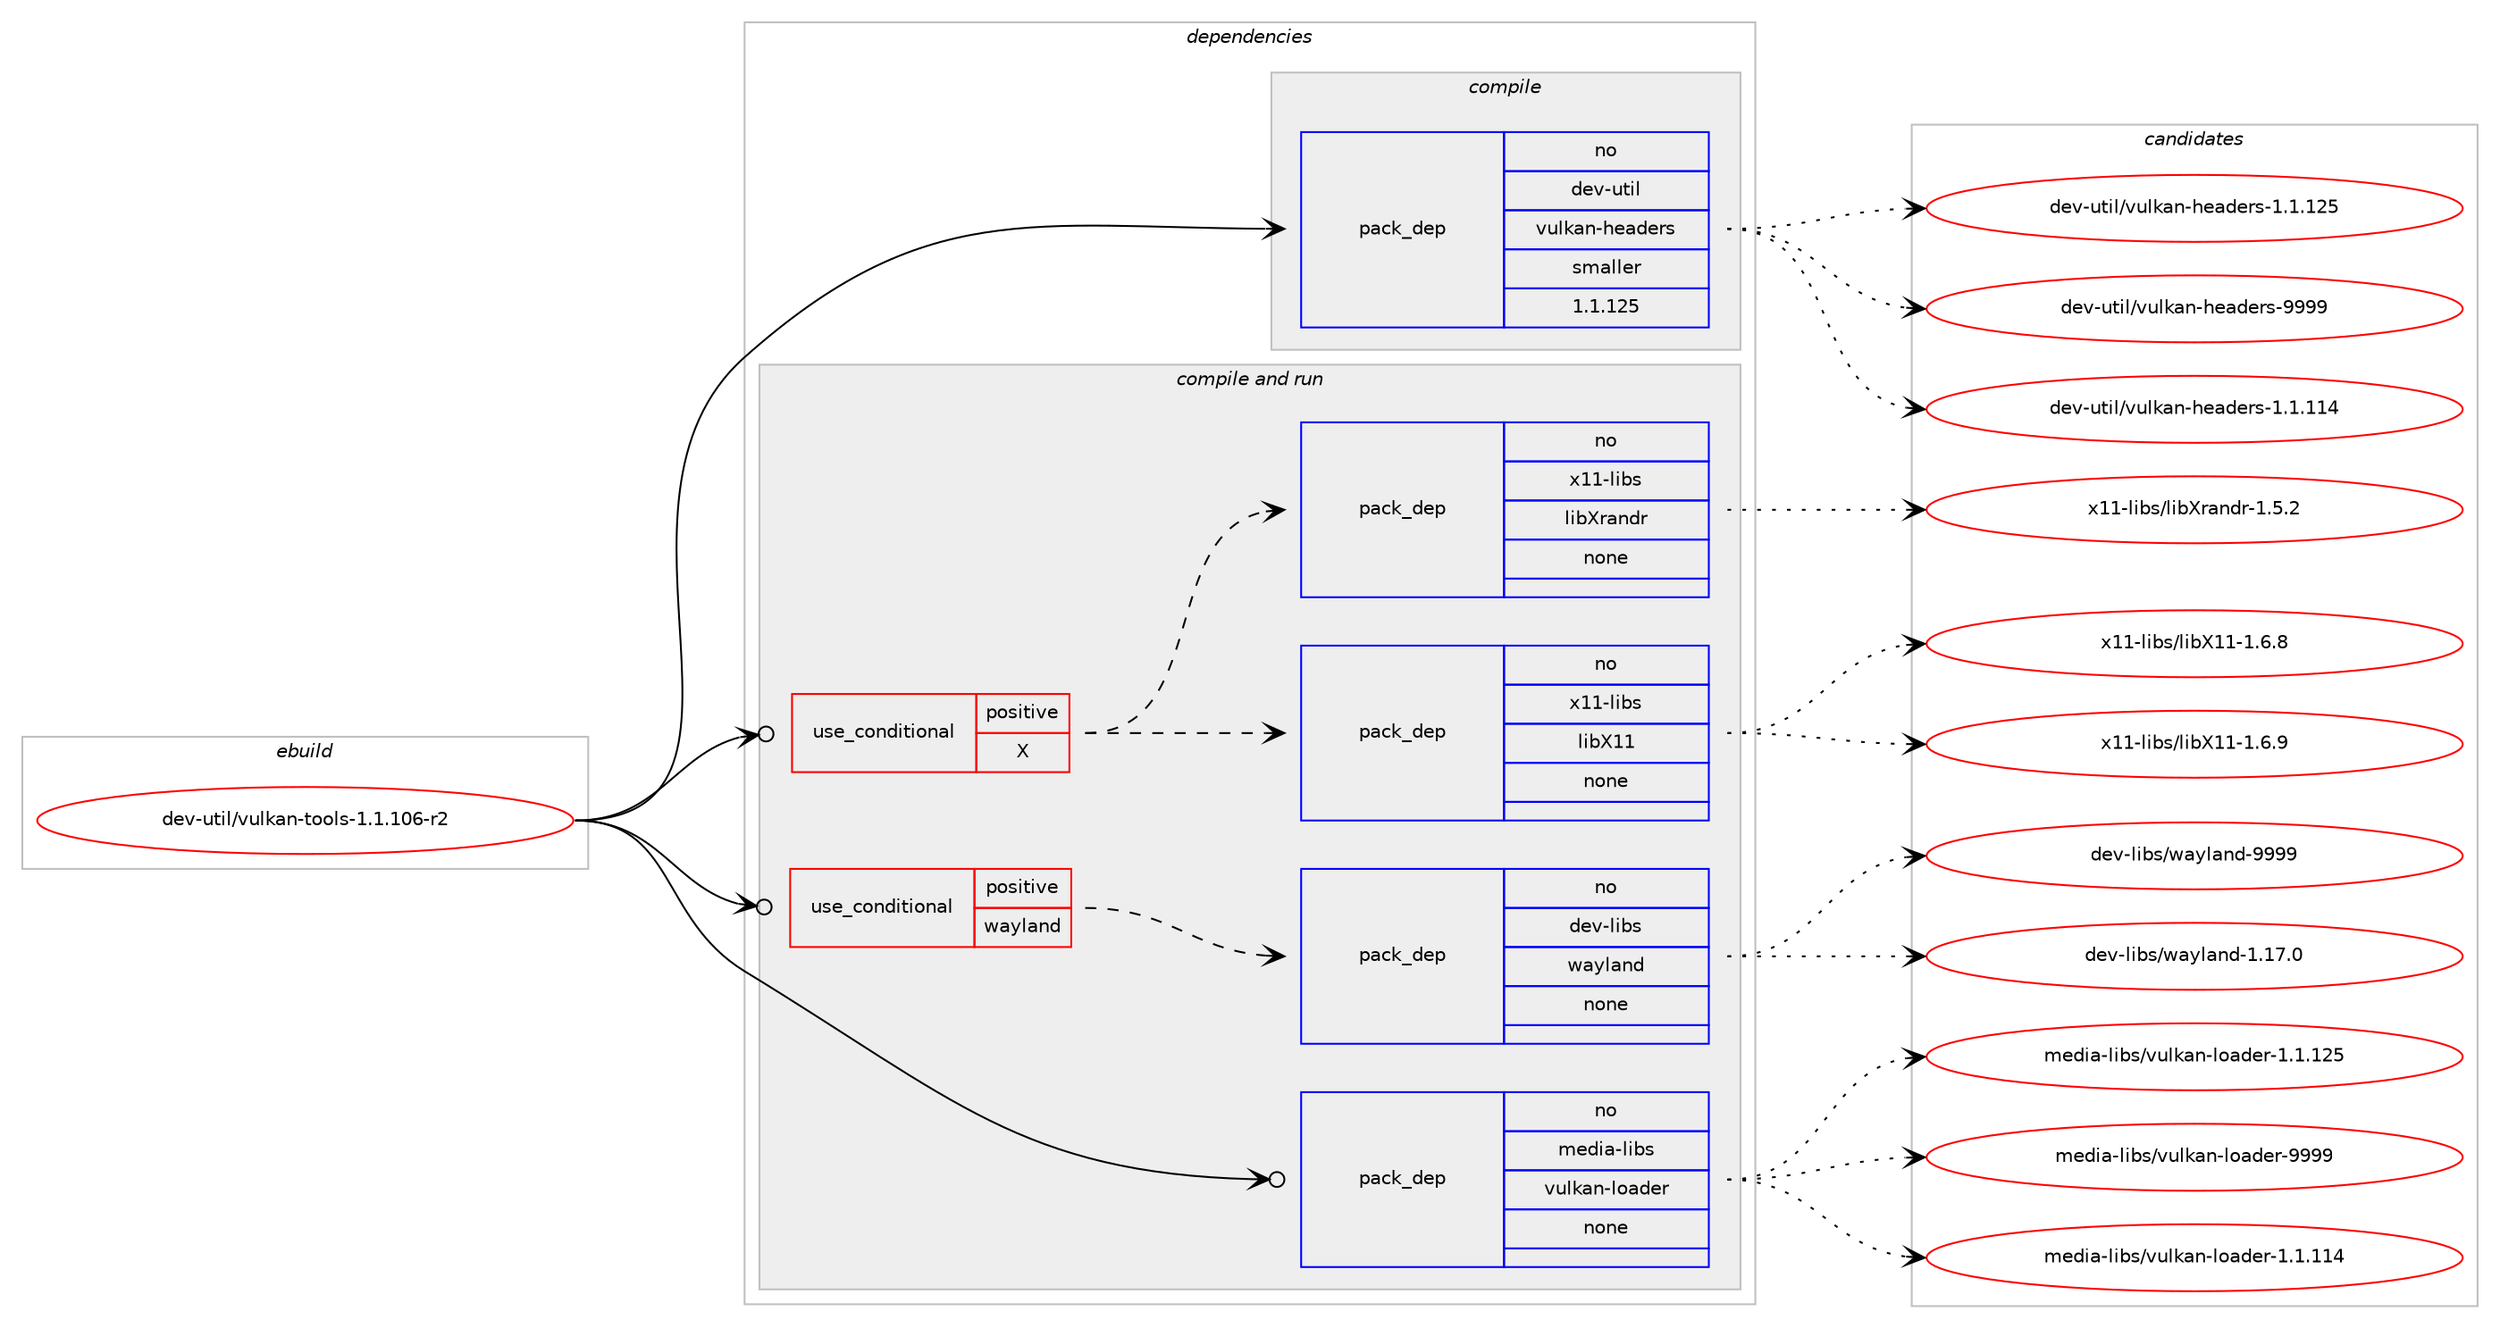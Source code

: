 digraph prolog {

# *************
# Graph options
# *************

newrank=true;
concentrate=true;
compound=true;
graph [rankdir=LR,fontname=Helvetica,fontsize=10,ranksep=1.5];#, ranksep=2.5, nodesep=0.2];
edge  [arrowhead=vee];
node  [fontname=Helvetica,fontsize=10];

# **********
# The ebuild
# **********

subgraph cluster_leftcol {
color=gray;
rank=same;
label=<<i>ebuild</i>>;
id [label="dev-util/vulkan-tools-1.1.106-r2", color=red, width=4, href="../dev-util/vulkan-tools-1.1.106-r2.svg"];
}

# ****************
# The dependencies
# ****************

subgraph cluster_midcol {
color=gray;
label=<<i>dependencies</i>>;
subgraph cluster_compile {
fillcolor="#eeeeee";
style=filled;
label=<<i>compile</i>>;
subgraph pack537120 {
dependency732790 [label=<<TABLE BORDER="0" CELLBORDER="1" CELLSPACING="0" CELLPADDING="4" WIDTH="220"><TR><TD ROWSPAN="6" CELLPADDING="30">pack_dep</TD></TR><TR><TD WIDTH="110">no</TD></TR><TR><TD>dev-util</TD></TR><TR><TD>vulkan-headers</TD></TR><TR><TD>smaller</TD></TR><TR><TD>1.1.125</TD></TR></TABLE>>, shape=none, color=blue];
}
id:e -> dependency732790:w [weight=20,style="solid",arrowhead="vee"];
}
subgraph cluster_compileandrun {
fillcolor="#eeeeee";
style=filled;
label=<<i>compile and run</i>>;
subgraph cond183455 {
dependency732791 [label=<<TABLE BORDER="0" CELLBORDER="1" CELLSPACING="0" CELLPADDING="4"><TR><TD ROWSPAN="3" CELLPADDING="10">use_conditional</TD></TR><TR><TD>positive</TD></TR><TR><TD>X</TD></TR></TABLE>>, shape=none, color=red];
subgraph pack537121 {
dependency732792 [label=<<TABLE BORDER="0" CELLBORDER="1" CELLSPACING="0" CELLPADDING="4" WIDTH="220"><TR><TD ROWSPAN="6" CELLPADDING="30">pack_dep</TD></TR><TR><TD WIDTH="110">no</TD></TR><TR><TD>x11-libs</TD></TR><TR><TD>libX11</TD></TR><TR><TD>none</TD></TR><TR><TD></TD></TR></TABLE>>, shape=none, color=blue];
}
dependency732791:e -> dependency732792:w [weight=20,style="dashed",arrowhead="vee"];
subgraph pack537122 {
dependency732793 [label=<<TABLE BORDER="0" CELLBORDER="1" CELLSPACING="0" CELLPADDING="4" WIDTH="220"><TR><TD ROWSPAN="6" CELLPADDING="30">pack_dep</TD></TR><TR><TD WIDTH="110">no</TD></TR><TR><TD>x11-libs</TD></TR><TR><TD>libXrandr</TD></TR><TR><TD>none</TD></TR><TR><TD></TD></TR></TABLE>>, shape=none, color=blue];
}
dependency732791:e -> dependency732793:w [weight=20,style="dashed",arrowhead="vee"];
}
id:e -> dependency732791:w [weight=20,style="solid",arrowhead="odotvee"];
subgraph cond183456 {
dependency732794 [label=<<TABLE BORDER="0" CELLBORDER="1" CELLSPACING="0" CELLPADDING="4"><TR><TD ROWSPAN="3" CELLPADDING="10">use_conditional</TD></TR><TR><TD>positive</TD></TR><TR><TD>wayland</TD></TR></TABLE>>, shape=none, color=red];
subgraph pack537123 {
dependency732795 [label=<<TABLE BORDER="0" CELLBORDER="1" CELLSPACING="0" CELLPADDING="4" WIDTH="220"><TR><TD ROWSPAN="6" CELLPADDING="30">pack_dep</TD></TR><TR><TD WIDTH="110">no</TD></TR><TR><TD>dev-libs</TD></TR><TR><TD>wayland</TD></TR><TR><TD>none</TD></TR><TR><TD></TD></TR></TABLE>>, shape=none, color=blue];
}
dependency732794:e -> dependency732795:w [weight=20,style="dashed",arrowhead="vee"];
}
id:e -> dependency732794:w [weight=20,style="solid",arrowhead="odotvee"];
subgraph pack537124 {
dependency732796 [label=<<TABLE BORDER="0" CELLBORDER="1" CELLSPACING="0" CELLPADDING="4" WIDTH="220"><TR><TD ROWSPAN="6" CELLPADDING="30">pack_dep</TD></TR><TR><TD WIDTH="110">no</TD></TR><TR><TD>media-libs</TD></TR><TR><TD>vulkan-loader</TD></TR><TR><TD>none</TD></TR><TR><TD></TD></TR></TABLE>>, shape=none, color=blue];
}
id:e -> dependency732796:w [weight=20,style="solid",arrowhead="odotvee"];
}
subgraph cluster_run {
fillcolor="#eeeeee";
style=filled;
label=<<i>run</i>>;
}
}

# **************
# The candidates
# **************

subgraph cluster_choices {
rank=same;
color=gray;
label=<<i>candidates</i>>;

subgraph choice537120 {
color=black;
nodesep=1;
choice10010111845117116105108471181171081079711045104101971001011141154549464946494952 [label="dev-util/vulkan-headers-1.1.114", color=red, width=4,href="../dev-util/vulkan-headers-1.1.114.svg"];
choice10010111845117116105108471181171081079711045104101971001011141154549464946495053 [label="dev-util/vulkan-headers-1.1.125", color=red, width=4,href="../dev-util/vulkan-headers-1.1.125.svg"];
choice10010111845117116105108471181171081079711045104101971001011141154557575757 [label="dev-util/vulkan-headers-9999", color=red, width=4,href="../dev-util/vulkan-headers-9999.svg"];
dependency732790:e -> choice10010111845117116105108471181171081079711045104101971001011141154549464946494952:w [style=dotted,weight="100"];
dependency732790:e -> choice10010111845117116105108471181171081079711045104101971001011141154549464946495053:w [style=dotted,weight="100"];
dependency732790:e -> choice10010111845117116105108471181171081079711045104101971001011141154557575757:w [style=dotted,weight="100"];
}
subgraph choice537121 {
color=black;
nodesep=1;
choice120494945108105981154710810598884949454946544656 [label="x11-libs/libX11-1.6.8", color=red, width=4,href="../x11-libs/libX11-1.6.8.svg"];
choice120494945108105981154710810598884949454946544657 [label="x11-libs/libX11-1.6.9", color=red, width=4,href="../x11-libs/libX11-1.6.9.svg"];
dependency732792:e -> choice120494945108105981154710810598884949454946544656:w [style=dotted,weight="100"];
dependency732792:e -> choice120494945108105981154710810598884949454946544657:w [style=dotted,weight="100"];
}
subgraph choice537122 {
color=black;
nodesep=1;
choice1204949451081059811547108105988811497110100114454946534650 [label="x11-libs/libXrandr-1.5.2", color=red, width=4,href="../x11-libs/libXrandr-1.5.2.svg"];
dependency732793:e -> choice1204949451081059811547108105988811497110100114454946534650:w [style=dotted,weight="100"];
}
subgraph choice537123 {
color=black;
nodesep=1;
choice100101118451081059811547119971211089711010045494649554648 [label="dev-libs/wayland-1.17.0", color=red, width=4,href="../dev-libs/wayland-1.17.0.svg"];
choice10010111845108105981154711997121108971101004557575757 [label="dev-libs/wayland-9999", color=red, width=4,href="../dev-libs/wayland-9999.svg"];
dependency732795:e -> choice100101118451081059811547119971211089711010045494649554648:w [style=dotted,weight="100"];
dependency732795:e -> choice10010111845108105981154711997121108971101004557575757:w [style=dotted,weight="100"];
}
subgraph choice537124 {
color=black;
nodesep=1;
choice109101100105974510810598115471181171081079711045108111971001011144549464946494952 [label="media-libs/vulkan-loader-1.1.114", color=red, width=4,href="../media-libs/vulkan-loader-1.1.114.svg"];
choice109101100105974510810598115471181171081079711045108111971001011144549464946495053 [label="media-libs/vulkan-loader-1.1.125", color=red, width=4,href="../media-libs/vulkan-loader-1.1.125.svg"];
choice109101100105974510810598115471181171081079711045108111971001011144557575757 [label="media-libs/vulkan-loader-9999", color=red, width=4,href="../media-libs/vulkan-loader-9999.svg"];
dependency732796:e -> choice109101100105974510810598115471181171081079711045108111971001011144549464946494952:w [style=dotted,weight="100"];
dependency732796:e -> choice109101100105974510810598115471181171081079711045108111971001011144549464946495053:w [style=dotted,weight="100"];
dependency732796:e -> choice109101100105974510810598115471181171081079711045108111971001011144557575757:w [style=dotted,weight="100"];
}
}

}
